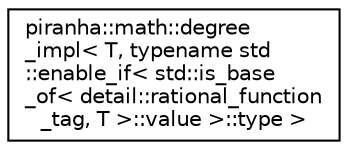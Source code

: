 digraph "Graphical Class Hierarchy"
{
  edge [fontname="Helvetica",fontsize="10",labelfontname="Helvetica",labelfontsize="10"];
  node [fontname="Helvetica",fontsize="10",shape=record];
  rankdir="LR";
  Node0 [label="piranha::math::degree\l_impl\< T, typename std\l::enable_if\< std::is_base\l_of\< detail::rational_function\l_tag, T \>::value \>::type \>",height=0.2,width=0.4,color="black", fillcolor="white", style="filled",URL="$structpiranha_1_1math_1_1degree__impl_3_01_t_00_01typename_01std_1_1enable__if_3_01std_1_1is__ba78bb2bee6a1cdf5528b060b594ffff0c.html",tooltip="Specialisation of the piranha::math::degree() functor for piranha::rational_function. "];
}
